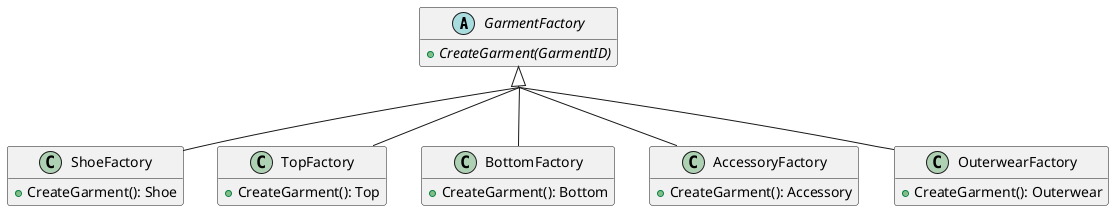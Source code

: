 @startuml GarmentFactory

'!include GarmentModel.puml!0
hide empty members

remove Shade
remove Colour

skinparam groupInheritance 2

abstract GarmentFactory{
    + {abstract} CreateGarment(GarmentID)
}

class ShoeFactory extends GarmentFactory{
    + CreateGarment(): Shoe
}
class TopFactory extends GarmentFactory{
    + CreateGarment(): Top
}
class BottomFactory extends GarmentFactory{
    + CreateGarment(): Bottom
}
class AccessoryFactory extends GarmentFactory{
    + CreateGarment(): Accessory
}
class OuterwearFactory extends GarmentFactory{
    + CreateGarment(): Outerwear
}

@enduml